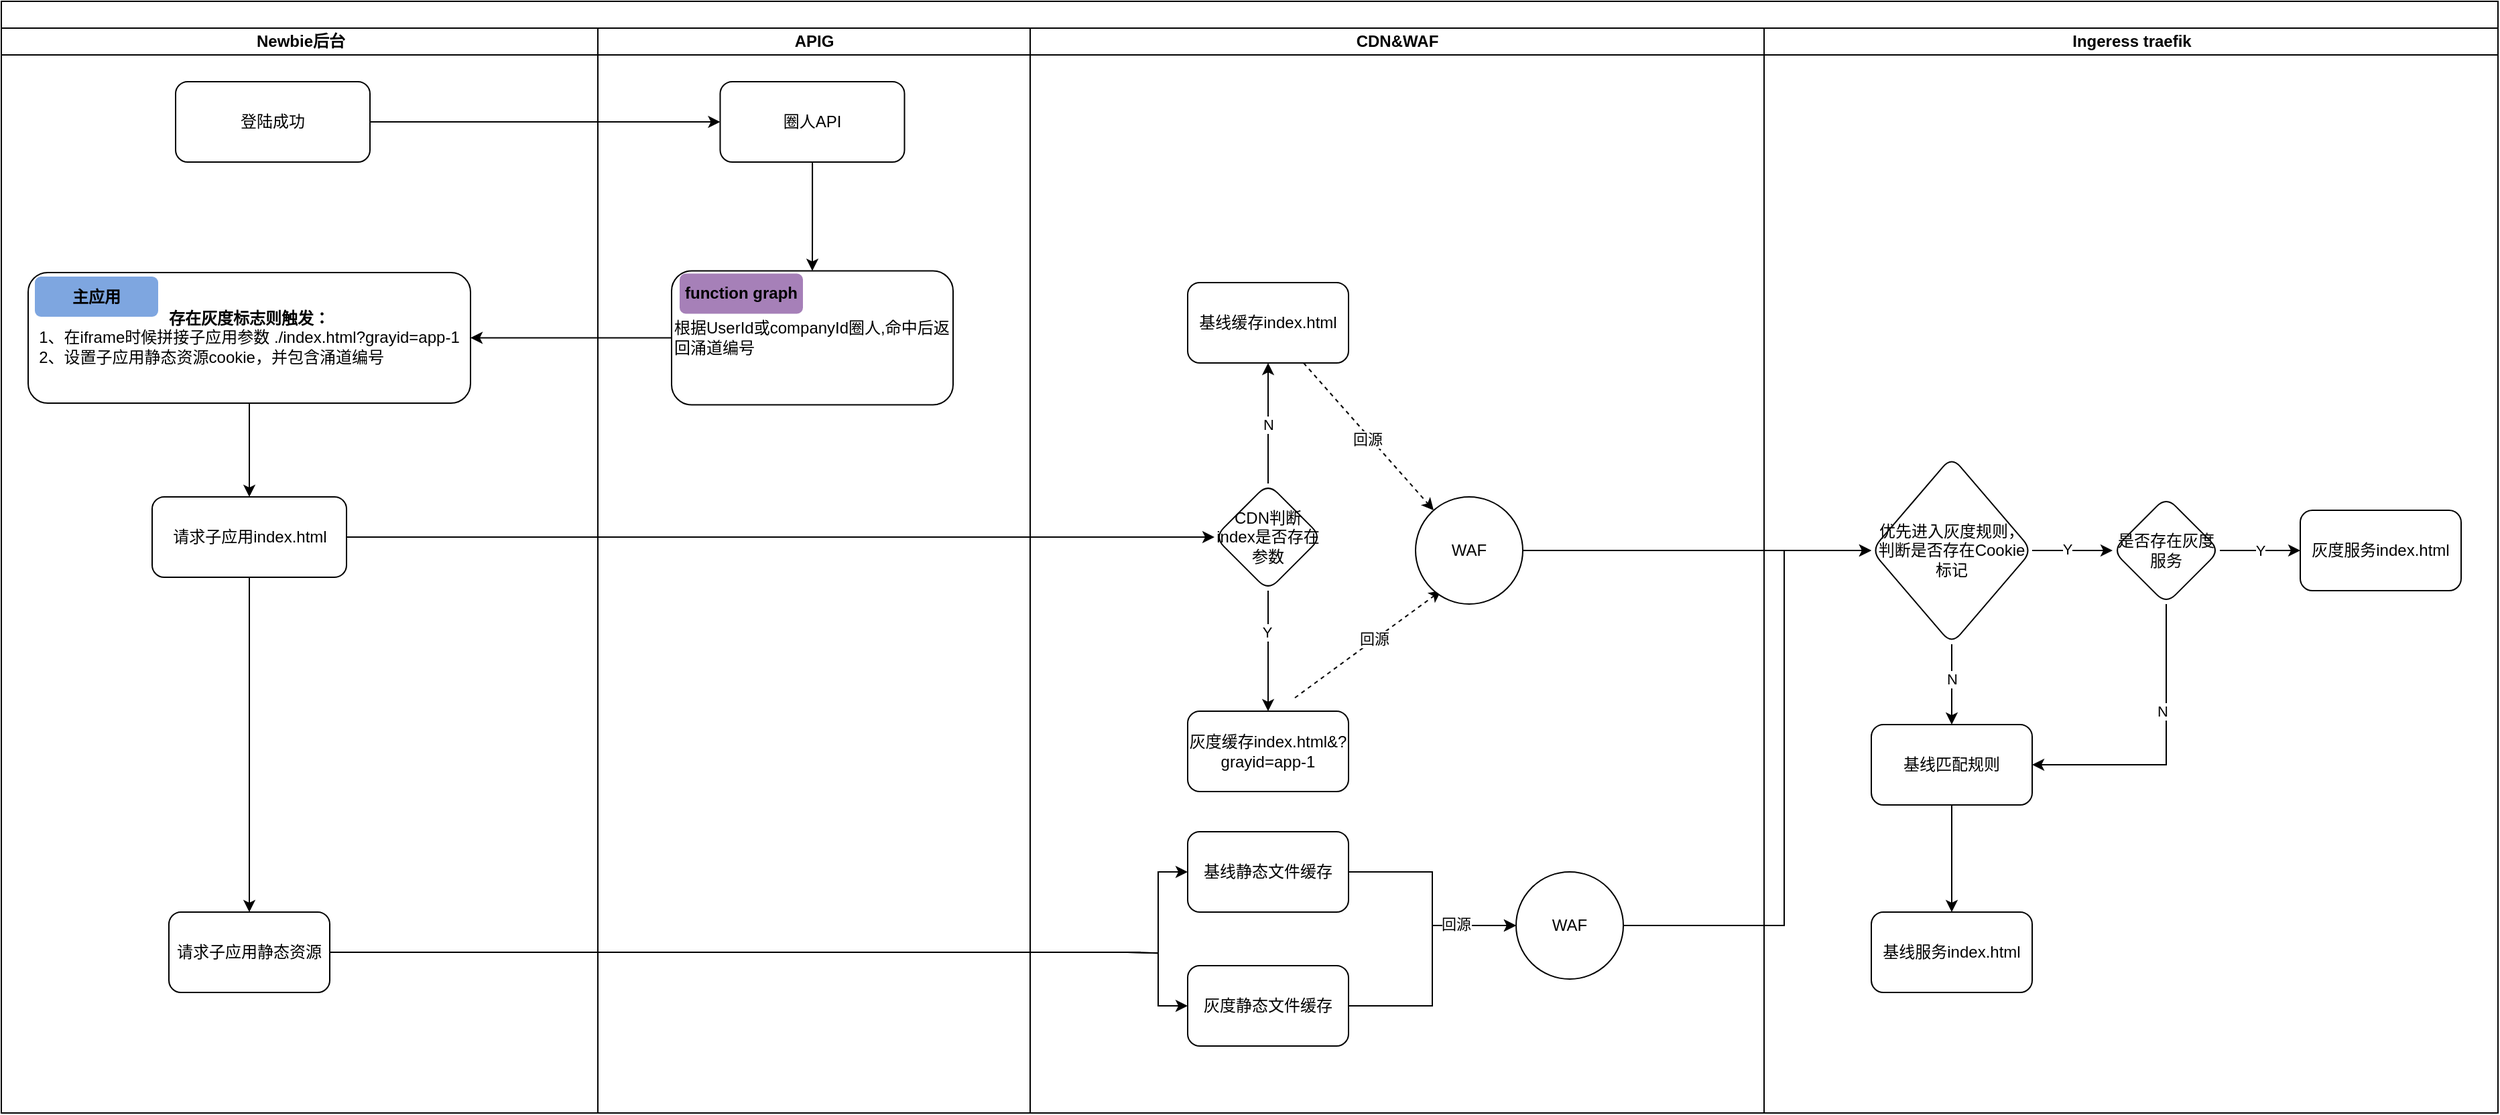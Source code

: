 <mxfile version="22.1.18" type="github">
  <diagram name="Page-1" id="Ulmcyo-dOca-As2Rgz6d">
    <mxGraphModel dx="1004" dy="555" grid="1" gridSize="10" guides="1" tooltips="1" connect="1" arrows="1" fold="1" page="1" pageScale="1" pageWidth="850" pageHeight="1100" math="0" shadow="0">
      <root>
        <mxCell id="0" />
        <mxCell id="1" parent="0" />
        <mxCell id="g04L9J98OtsmlWhFjVlN-1" value="" style="swimlane;childLayout=stackLayout;resizeParent=1;resizeParentMax=0;startSize=20;html=1;" vertex="1" parent="1">
          <mxGeometry x="60" y="10" width="1862.5" height="830" as="geometry" />
        </mxCell>
        <mxCell id="g04L9J98OtsmlWhFjVlN-9" value="" style="edgeStyle=orthogonalEdgeStyle;rounded=0;orthogonalLoop=1;jettySize=auto;html=1;" edge="1" parent="g04L9J98OtsmlWhFjVlN-1" source="g04L9J98OtsmlWhFjVlN-5" target="g04L9J98OtsmlWhFjVlN-8">
          <mxGeometry relative="1" as="geometry" />
        </mxCell>
        <mxCell id="g04L9J98OtsmlWhFjVlN-17" value="" style="edgeStyle=orthogonalEdgeStyle;rounded=0;orthogonalLoop=1;jettySize=auto;html=1;" edge="1" parent="g04L9J98OtsmlWhFjVlN-1" source="g04L9J98OtsmlWhFjVlN-12" target="g04L9J98OtsmlWhFjVlN-16">
          <mxGeometry relative="1" as="geometry" />
        </mxCell>
        <mxCell id="g04L9J98OtsmlWhFjVlN-2" value="Newbie后台" style="swimlane;startSize=20;html=1;" vertex="1" parent="g04L9J98OtsmlWhFjVlN-1">
          <mxGeometry y="20" width="445" height="810" as="geometry" />
        </mxCell>
        <mxCell id="g04L9J98OtsmlWhFjVlN-5" value="登陆成功" style="rounded=1;whiteSpace=wrap;html=1;" vertex="1" parent="g04L9J98OtsmlWhFjVlN-2">
          <mxGeometry x="130" y="40" width="145" height="60" as="geometry" />
        </mxCell>
        <mxCell id="g04L9J98OtsmlWhFjVlN-74" style="edgeStyle=orthogonalEdgeStyle;rounded=0;orthogonalLoop=1;jettySize=auto;html=1;entryX=0.5;entryY=0;entryDx=0;entryDy=0;" edge="1" parent="g04L9J98OtsmlWhFjVlN-2" source="g04L9J98OtsmlWhFjVlN-16" target="g04L9J98OtsmlWhFjVlN-53">
          <mxGeometry relative="1" as="geometry">
            <mxPoint x="185" y="340" as="targetPoint" />
          </mxGeometry>
        </mxCell>
        <mxCell id="g04L9J98OtsmlWhFjVlN-16" value="&lt;font style=&quot;font-size: 12px;&quot;&gt;&lt;b&gt;存在灰度标志则触发：&lt;br&gt;&lt;div style=&quot;text-align: left;&quot;&gt;&lt;span style=&quot;background-color: initial; font-weight: normal;&quot;&gt;1、在iframe时候拼接子应用参数 ./index.html?grayid=app-1&lt;/span&gt;&lt;/div&gt;&lt;/b&gt;&lt;/font&gt;&lt;div style=&quot;text-align: left;&quot;&gt;&lt;span style=&quot;background-color: initial;&quot;&gt;2、设置子应用静态资源cookie，并包含&lt;/span&gt;&lt;span style=&quot;background-color: initial;&quot;&gt;涌道编号&lt;/span&gt;&lt;/div&gt;" style="whiteSpace=wrap;html=1;rounded=1;" vertex="1" parent="g04L9J98OtsmlWhFjVlN-2">
          <mxGeometry x="20" y="182.5" width="330" height="97.5" as="geometry" />
        </mxCell>
        <mxCell id="g04L9J98OtsmlWhFjVlN-130" value="" style="edgeStyle=orthogonalEdgeStyle;rounded=0;orthogonalLoop=1;jettySize=auto;html=1;" edge="1" parent="g04L9J98OtsmlWhFjVlN-2" source="g04L9J98OtsmlWhFjVlN-53" target="g04L9J98OtsmlWhFjVlN-129">
          <mxGeometry relative="1" as="geometry" />
        </mxCell>
        <mxCell id="g04L9J98OtsmlWhFjVlN-53" value="请求子应用index.html" style="rounded=1;whiteSpace=wrap;html=1;" vertex="1" parent="g04L9J98OtsmlWhFjVlN-2">
          <mxGeometry x="112.5" y="350" width="145" height="60" as="geometry" />
        </mxCell>
        <mxCell id="g04L9J98OtsmlWhFjVlN-54" value="&lt;b&gt;主应用&lt;/b&gt;" style="text;html=1;strokeColor=none;fillColor=#7EA6E0;align=center;verticalAlign=middle;whiteSpace=wrap;rounded=1;" vertex="1" parent="g04L9J98OtsmlWhFjVlN-2">
          <mxGeometry x="25" y="185.5" width="92" height="30" as="geometry" />
        </mxCell>
        <mxCell id="g04L9J98OtsmlWhFjVlN-129" value="请求子应用静态资源" style="whiteSpace=wrap;html=1;rounded=1;" vertex="1" parent="g04L9J98OtsmlWhFjVlN-2">
          <mxGeometry x="125" y="660" width="120" height="60" as="geometry" />
        </mxCell>
        <mxCell id="g04L9J98OtsmlWhFjVlN-3" value="APIG" style="swimlane;startSize=20;html=1;" vertex="1" parent="g04L9J98OtsmlWhFjVlN-1">
          <mxGeometry x="445" y="20" width="322.5" height="810" as="geometry" />
        </mxCell>
        <mxCell id="g04L9J98OtsmlWhFjVlN-13" value="" style="edgeStyle=orthogonalEdgeStyle;rounded=0;orthogonalLoop=1;jettySize=auto;html=1;" edge="1" parent="g04L9J98OtsmlWhFjVlN-3" source="g04L9J98OtsmlWhFjVlN-8" target="g04L9J98OtsmlWhFjVlN-12">
          <mxGeometry relative="1" as="geometry" />
        </mxCell>
        <mxCell id="g04L9J98OtsmlWhFjVlN-8" value="圈人API" style="rounded=1;whiteSpace=wrap;html=1;" vertex="1" parent="g04L9J98OtsmlWhFjVlN-3">
          <mxGeometry x="91.25" y="40" width="137.5" height="60" as="geometry" />
        </mxCell>
        <mxCell id="g04L9J98OtsmlWhFjVlN-12" value="根据UserId或companyId圈人,命中后返回涌道编号" style="rounded=1;whiteSpace=wrap;html=1;align=left;" vertex="1" parent="g04L9J98OtsmlWhFjVlN-3">
          <mxGeometry x="55" y="181.25" width="210" height="100" as="geometry" />
        </mxCell>
        <mxCell id="g04L9J98OtsmlWhFjVlN-15" value="&lt;b&gt;function graph&lt;/b&gt;" style="text;html=1;strokeColor=none;fillColor=#A680B8;align=center;verticalAlign=middle;whiteSpace=wrap;rounded=1;" vertex="1" parent="g04L9J98OtsmlWhFjVlN-3">
          <mxGeometry x="61" y="183.25" width="92" height="30" as="geometry" />
        </mxCell>
        <mxCell id="g04L9J98OtsmlWhFjVlN-72" value="" style="edgeStyle=orthogonalEdgeStyle;rounded=0;orthogonalLoop=1;jettySize=auto;html=1;" edge="1" parent="g04L9J98OtsmlWhFjVlN-1" source="g04L9J98OtsmlWhFjVlN-53" target="g04L9J98OtsmlWhFjVlN-71">
          <mxGeometry relative="1" as="geometry" />
        </mxCell>
        <mxCell id="g04L9J98OtsmlWhFjVlN-261" style="edgeStyle=orthogonalEdgeStyle;rounded=0;orthogonalLoop=1;jettySize=auto;html=1;entryX=0;entryY=0.5;entryDx=0;entryDy=0;" edge="1" parent="g04L9J98OtsmlWhFjVlN-1" source="g04L9J98OtsmlWhFjVlN-145" target="g04L9J98OtsmlWhFjVlN-255">
          <mxGeometry relative="1" as="geometry" />
        </mxCell>
        <mxCell id="g04L9J98OtsmlWhFjVlN-48" value="CDN&amp;amp;WAF" style="swimlane;startSize=20;html=1;" vertex="1" parent="g04L9J98OtsmlWhFjVlN-1">
          <mxGeometry x="767.5" y="20" width="547.5" height="810" as="geometry" />
        </mxCell>
        <mxCell id="g04L9J98OtsmlWhFjVlN-86" value="" style="edgeStyle=orthogonalEdgeStyle;rounded=0;orthogonalLoop=1;jettySize=auto;html=1;" edge="1" parent="g04L9J98OtsmlWhFjVlN-48" source="g04L9J98OtsmlWhFjVlN-71" target="g04L9J98OtsmlWhFjVlN-85">
          <mxGeometry relative="1" as="geometry" />
        </mxCell>
        <mxCell id="g04L9J98OtsmlWhFjVlN-87" value="Y" style="edgeLabel;html=1;align=center;verticalAlign=middle;resizable=0;points=[];" vertex="1" connectable="0" parent="g04L9J98OtsmlWhFjVlN-86">
          <mxGeometry x="-0.311" y="-1" relative="1" as="geometry">
            <mxPoint as="offset" />
          </mxGeometry>
        </mxCell>
        <mxCell id="g04L9J98OtsmlWhFjVlN-138" value="" style="edgeStyle=orthogonalEdgeStyle;rounded=0;orthogonalLoop=1;jettySize=auto;html=1;" edge="1" parent="g04L9J98OtsmlWhFjVlN-48" source="g04L9J98OtsmlWhFjVlN-71" target="g04L9J98OtsmlWhFjVlN-137">
          <mxGeometry relative="1" as="geometry" />
        </mxCell>
        <mxCell id="g04L9J98OtsmlWhFjVlN-139" value="N" style="edgeLabel;html=1;align=center;verticalAlign=middle;resizable=0;points=[];" vertex="1" connectable="0" parent="g04L9J98OtsmlWhFjVlN-138">
          <mxGeometry x="-0.022" relative="1" as="geometry">
            <mxPoint as="offset" />
          </mxGeometry>
        </mxCell>
        <mxCell id="g04L9J98OtsmlWhFjVlN-71" value="CDN判断index是否存在参数" style="rhombus;whiteSpace=wrap;html=1;rounded=1;" vertex="1" parent="g04L9J98OtsmlWhFjVlN-48">
          <mxGeometry x="137.5" y="340" width="80" height="80" as="geometry" />
        </mxCell>
        <mxCell id="g04L9J98OtsmlWhFjVlN-148" style="rounded=0;orthogonalLoop=1;jettySize=auto;html=1;entryX=0.5;entryY=1;entryDx=0;entryDy=0;dashed=1;" edge="1" parent="g04L9J98OtsmlWhFjVlN-48">
          <mxGeometry relative="1" as="geometry">
            <mxPoint x="197.499" y="500" as="sourcePoint" />
            <mxPoint x="306.59" y="420" as="targetPoint" />
          </mxGeometry>
        </mxCell>
        <mxCell id="g04L9J98OtsmlWhFjVlN-153" value="回源" style="edgeLabel;html=1;align=center;verticalAlign=middle;resizable=0;points=[];" vertex="1" connectable="0" parent="g04L9J98OtsmlWhFjVlN-148">
          <mxGeometry x="0.09" y="1" relative="1" as="geometry">
            <mxPoint as="offset" />
          </mxGeometry>
        </mxCell>
        <mxCell id="g04L9J98OtsmlWhFjVlN-85" value="灰度缓存index.html&amp;amp;?grayid=app-1" style="whiteSpace=wrap;html=1;rounded=1;" vertex="1" parent="g04L9J98OtsmlWhFjVlN-48">
          <mxGeometry x="117.5" y="510" width="120" height="60" as="geometry" />
        </mxCell>
        <mxCell id="g04L9J98OtsmlWhFjVlN-146" value="" style="rounded=0;orthogonalLoop=1;jettySize=auto;html=1;dashed=1;" edge="1" parent="g04L9J98OtsmlWhFjVlN-48" source="g04L9J98OtsmlWhFjVlN-137" target="g04L9J98OtsmlWhFjVlN-145">
          <mxGeometry relative="1" as="geometry" />
        </mxCell>
        <mxCell id="g04L9J98OtsmlWhFjVlN-147" value="回源" style="edgeLabel;html=1;align=center;verticalAlign=middle;resizable=0;points=[];" vertex="1" connectable="0" parent="g04L9J98OtsmlWhFjVlN-146">
          <mxGeometry y="-2" relative="1" as="geometry">
            <mxPoint as="offset" />
          </mxGeometry>
        </mxCell>
        <mxCell id="g04L9J98OtsmlWhFjVlN-137" value="基线缓存index.html" style="whiteSpace=wrap;html=1;rounded=1;" vertex="1" parent="g04L9J98OtsmlWhFjVlN-48">
          <mxGeometry x="117.5" y="190" width="120" height="60" as="geometry" />
        </mxCell>
        <mxCell id="g04L9J98OtsmlWhFjVlN-145" value="WAF" style="ellipse;whiteSpace=wrap;html=1;rounded=1;" vertex="1" parent="g04L9J98OtsmlWhFjVlN-48">
          <mxGeometry x="287.5" y="350" width="80" height="80" as="geometry" />
        </mxCell>
        <mxCell id="g04L9J98OtsmlWhFjVlN-275" style="edgeStyle=orthogonalEdgeStyle;rounded=0;orthogonalLoop=1;jettySize=auto;html=1;entryX=0;entryY=0.5;entryDx=0;entryDy=0;" edge="1" parent="g04L9J98OtsmlWhFjVlN-48" target="g04L9J98OtsmlWhFjVlN-273">
          <mxGeometry relative="1" as="geometry">
            <mxPoint x="72.5" y="690.053" as="sourcePoint" />
          </mxGeometry>
        </mxCell>
        <mxCell id="g04L9J98OtsmlWhFjVlN-276" style="edgeStyle=orthogonalEdgeStyle;rounded=0;orthogonalLoop=1;jettySize=auto;html=1;entryX=0;entryY=0.5;entryDx=0;entryDy=0;" edge="1" parent="g04L9J98OtsmlWhFjVlN-48" target="g04L9J98OtsmlWhFjVlN-274">
          <mxGeometry relative="1" as="geometry">
            <mxPoint x="72.5" y="690.053" as="sourcePoint" />
          </mxGeometry>
        </mxCell>
        <mxCell id="g04L9J98OtsmlWhFjVlN-279" style="edgeStyle=orthogonalEdgeStyle;rounded=0;orthogonalLoop=1;jettySize=auto;html=1;entryX=0;entryY=0.5;entryDx=0;entryDy=0;" edge="1" parent="g04L9J98OtsmlWhFjVlN-48" source="g04L9J98OtsmlWhFjVlN-273" target="g04L9J98OtsmlWhFjVlN-277">
          <mxGeometry relative="1" as="geometry" />
        </mxCell>
        <mxCell id="g04L9J98OtsmlWhFjVlN-273" value="基线静态文件缓存" style="whiteSpace=wrap;html=1;rounded=1;" vertex="1" parent="g04L9J98OtsmlWhFjVlN-48">
          <mxGeometry x="117.5" y="600" width="120" height="60" as="geometry" />
        </mxCell>
        <mxCell id="g04L9J98OtsmlWhFjVlN-280" style="edgeStyle=orthogonalEdgeStyle;rounded=0;orthogonalLoop=1;jettySize=auto;html=1;" edge="1" parent="g04L9J98OtsmlWhFjVlN-48" source="g04L9J98OtsmlWhFjVlN-274" target="g04L9J98OtsmlWhFjVlN-277">
          <mxGeometry relative="1" as="geometry" />
        </mxCell>
        <mxCell id="g04L9J98OtsmlWhFjVlN-281" value="回源" style="edgeLabel;html=1;align=center;verticalAlign=middle;resizable=0;points=[];" vertex="1" connectable="0" parent="g04L9J98OtsmlWhFjVlN-280">
          <mxGeometry x="0.513" y="1" relative="1" as="geometry">
            <mxPoint as="offset" />
          </mxGeometry>
        </mxCell>
        <mxCell id="g04L9J98OtsmlWhFjVlN-274" value="灰度静态文件缓存" style="whiteSpace=wrap;html=1;rounded=1;" vertex="1" parent="g04L9J98OtsmlWhFjVlN-48">
          <mxGeometry x="117.5" y="700" width="120" height="60" as="geometry" />
        </mxCell>
        <mxCell id="g04L9J98OtsmlWhFjVlN-277" value="WAF" style="ellipse;whiteSpace=wrap;html=1;rounded=1;" vertex="1" parent="g04L9J98OtsmlWhFjVlN-48">
          <mxGeometry x="362.5" y="630" width="80" height="80" as="geometry" />
        </mxCell>
        <mxCell id="g04L9J98OtsmlWhFjVlN-238" value="Ingeress traefik" style="swimlane;startSize=20;html=1;" vertex="1" parent="g04L9J98OtsmlWhFjVlN-1">
          <mxGeometry x="1315" y="20" width="547.5" height="810" as="geometry" />
        </mxCell>
        <mxCell id="g04L9J98OtsmlWhFjVlN-255" value="优先进入灰度规则，判断是否存在Cookie标记" style="rhombus;whiteSpace=wrap;html=1;rounded=1;" vertex="1" parent="g04L9J98OtsmlWhFjVlN-238">
          <mxGeometry x="80" y="320" width="120" height="140" as="geometry" />
        </mxCell>
        <mxCell id="g04L9J98OtsmlWhFjVlN-264" value="" style="edgeStyle=orthogonalEdgeStyle;rounded=0;orthogonalLoop=1;jettySize=auto;html=1;" edge="1" parent="g04L9J98OtsmlWhFjVlN-238" source="g04L9J98OtsmlWhFjVlN-256" target="g04L9J98OtsmlWhFjVlN-263">
          <mxGeometry relative="1" as="geometry" />
        </mxCell>
        <mxCell id="g04L9J98OtsmlWhFjVlN-256" value="基线匹配规则" style="whiteSpace=wrap;html=1;rounded=1;" vertex="1" parent="g04L9J98OtsmlWhFjVlN-238">
          <mxGeometry x="80" y="520" width="120" height="60" as="geometry" />
        </mxCell>
        <mxCell id="g04L9J98OtsmlWhFjVlN-251" value="" style="edgeStyle=orthogonalEdgeStyle;rounded=0;orthogonalLoop=1;jettySize=auto;html=1;" edge="1" parent="g04L9J98OtsmlWhFjVlN-238" source="g04L9J98OtsmlWhFjVlN-255" target="g04L9J98OtsmlWhFjVlN-256">
          <mxGeometry relative="1" as="geometry" />
        </mxCell>
        <mxCell id="g04L9J98OtsmlWhFjVlN-252" value="N" style="edgeLabel;html=1;align=center;verticalAlign=middle;resizable=0;points=[];" vertex="1" connectable="0" parent="g04L9J98OtsmlWhFjVlN-251">
          <mxGeometry x="-0.133" relative="1" as="geometry">
            <mxPoint as="offset" />
          </mxGeometry>
        </mxCell>
        <mxCell id="g04L9J98OtsmlWhFjVlN-267" style="edgeStyle=orthogonalEdgeStyle;rounded=0;orthogonalLoop=1;jettySize=auto;html=1;entryX=1;entryY=0.5;entryDx=0;entryDy=0;" edge="1" parent="g04L9J98OtsmlWhFjVlN-238" source="g04L9J98OtsmlWhFjVlN-259" target="g04L9J98OtsmlWhFjVlN-256">
          <mxGeometry relative="1" as="geometry">
            <Array as="points">
              <mxPoint x="300" y="550" />
            </Array>
          </mxGeometry>
        </mxCell>
        <mxCell id="g04L9J98OtsmlWhFjVlN-268" value="N" style="edgeLabel;html=1;align=center;verticalAlign=middle;resizable=0;points=[];" vertex="1" connectable="0" parent="g04L9J98OtsmlWhFjVlN-267">
          <mxGeometry x="-0.273" y="-3" relative="1" as="geometry">
            <mxPoint as="offset" />
          </mxGeometry>
        </mxCell>
        <mxCell id="g04L9J98OtsmlWhFjVlN-259" value="是否存在灰度服务" style="rhombus;whiteSpace=wrap;html=1;rounded=1;" vertex="1" parent="g04L9J98OtsmlWhFjVlN-238">
          <mxGeometry x="260" y="350" width="80" height="80" as="geometry" />
        </mxCell>
        <mxCell id="g04L9J98OtsmlWhFjVlN-253" value="" style="edgeStyle=orthogonalEdgeStyle;rounded=0;orthogonalLoop=1;jettySize=auto;html=1;" edge="1" parent="g04L9J98OtsmlWhFjVlN-238" source="g04L9J98OtsmlWhFjVlN-255" target="g04L9J98OtsmlWhFjVlN-259">
          <mxGeometry relative="1" as="geometry" />
        </mxCell>
        <mxCell id="g04L9J98OtsmlWhFjVlN-254" value="Y" style="edgeLabel;html=1;align=center;verticalAlign=middle;resizable=0;points=[];" vertex="1" connectable="0" parent="g04L9J98OtsmlWhFjVlN-253">
          <mxGeometry x="-0.15" y="1" relative="1" as="geometry">
            <mxPoint as="offset" />
          </mxGeometry>
        </mxCell>
        <mxCell id="g04L9J98OtsmlWhFjVlN-260" value="灰度服务index.html" style="whiteSpace=wrap;html=1;rounded=1;" vertex="1" parent="g04L9J98OtsmlWhFjVlN-238">
          <mxGeometry x="400" y="360" width="120" height="60" as="geometry" />
        </mxCell>
        <mxCell id="g04L9J98OtsmlWhFjVlN-258" value="Y" style="edgeStyle=orthogonalEdgeStyle;rounded=0;orthogonalLoop=1;jettySize=auto;html=1;" edge="1" parent="g04L9J98OtsmlWhFjVlN-238" source="g04L9J98OtsmlWhFjVlN-259" target="g04L9J98OtsmlWhFjVlN-260">
          <mxGeometry relative="1" as="geometry" />
        </mxCell>
        <mxCell id="g04L9J98OtsmlWhFjVlN-263" value="基线服务index.html" style="whiteSpace=wrap;html=1;rounded=1;" vertex="1" parent="g04L9J98OtsmlWhFjVlN-238">
          <mxGeometry x="80" y="660" width="120" height="60" as="geometry" />
        </mxCell>
        <mxCell id="g04L9J98OtsmlWhFjVlN-272" value="" style="edgeStyle=orthogonalEdgeStyle;rounded=0;orthogonalLoop=1;jettySize=auto;html=1;endArrow=none;endFill=0;" edge="1" parent="g04L9J98OtsmlWhFjVlN-1" source="g04L9J98OtsmlWhFjVlN-129">
          <mxGeometry relative="1" as="geometry">
            <mxPoint x="850" y="710" as="targetPoint" />
          </mxGeometry>
        </mxCell>
        <mxCell id="g04L9J98OtsmlWhFjVlN-278" style="edgeStyle=orthogonalEdgeStyle;rounded=0;orthogonalLoop=1;jettySize=auto;html=1;entryX=0;entryY=0.5;entryDx=0;entryDy=0;" edge="1" parent="g04L9J98OtsmlWhFjVlN-1" source="g04L9J98OtsmlWhFjVlN-277" target="g04L9J98OtsmlWhFjVlN-255">
          <mxGeometry relative="1" as="geometry">
            <Array as="points">
              <mxPoint x="1330" y="690" />
              <mxPoint x="1330" y="410" />
            </Array>
          </mxGeometry>
        </mxCell>
      </root>
    </mxGraphModel>
  </diagram>
</mxfile>
